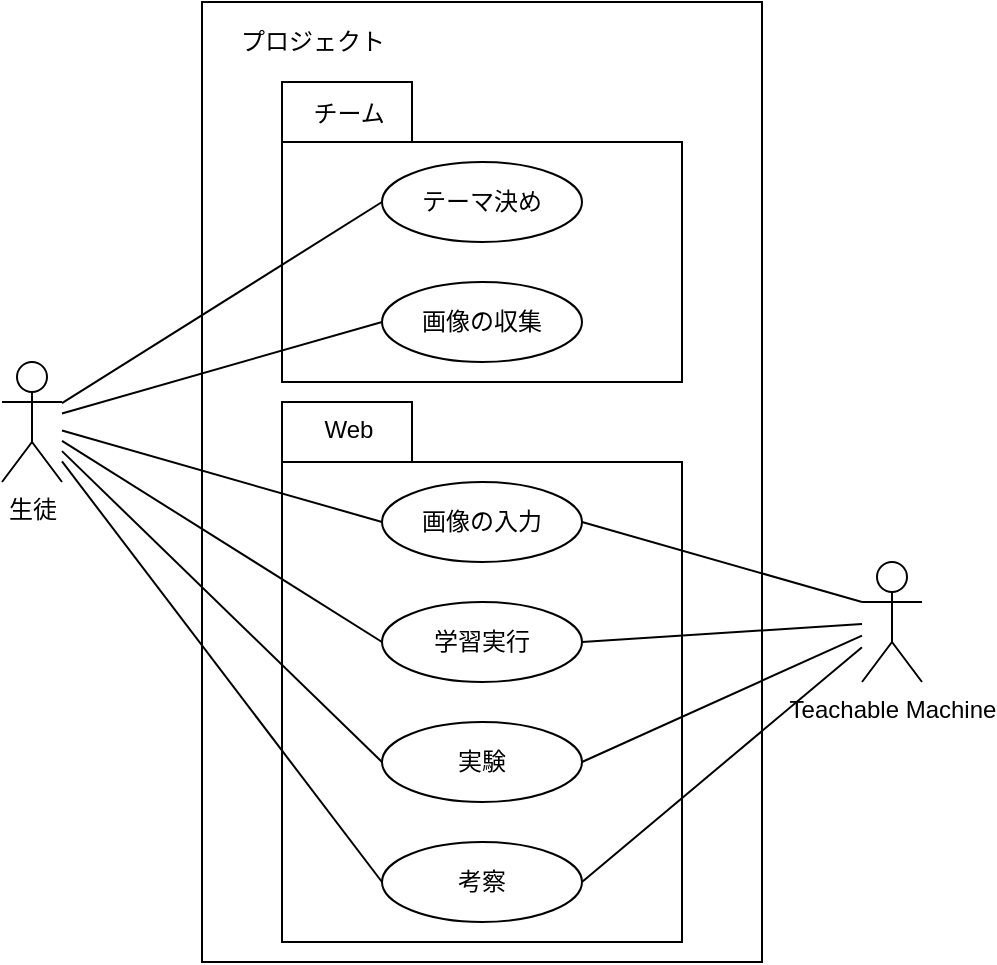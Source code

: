 <mxfile version="13.4.5" type="device"><diagram id="x_y5S8pQO-tn-fxhovhy" name="ページ1"><mxGraphModel dx="1326" dy="768" grid="1" gridSize="10" guides="1" tooltips="1" connect="1" arrows="1" fold="1" page="1" pageScale="1" pageWidth="827" pageHeight="1169" math="0" shadow="0"><root><mxCell id="0"/><mxCell id="1" parent="0"/><mxCell id="sXrBSmJzqpQn0lXOuVJI-9" value="" style="shape=folder;fontStyle=1;tabWidth=65;tabHeight=30;tabPosition=left;html=1;boundedLbl=1;fillColor=none;" vertex="1" parent="1"><mxGeometry x="240" y="260" width="200" height="150" as="geometry"/></mxCell><mxCell id="3Cg5c_On5KP_tCkEuw-A-31" value="" style="rounded=0;whiteSpace=wrap;html=1;fillColor=none;" parent="1" vertex="1"><mxGeometry x="200" y="220" width="280" height="480" as="geometry"/></mxCell><mxCell id="sXrBSmJzqpQn0lXOuVJI-11" value="" style="shape=folder;fontStyle=1;tabWidth=65;tabHeight=30;tabPosition=left;html=1;boundedLbl=1;fillColor=none;" vertex="1" parent="1"><mxGeometry x="240" y="420" width="200" height="270" as="geometry"/></mxCell><mxCell id="3Cg5c_On5KP_tCkEuw-A-2" value="生徒" style="shape=umlActor;verticalLabelPosition=bottom;verticalAlign=top;html=1;outlineConnect=0;" parent="1" vertex="1"><mxGeometry x="100" y="400" width="30" height="60" as="geometry"/></mxCell><mxCell id="3Cg5c_On5KP_tCkEuw-A-21" value="テーマ決め" style="ellipse;whiteSpace=wrap;html=1;align=center;" parent="1" vertex="1"><mxGeometry x="290" y="300" width="100" height="40" as="geometry"/></mxCell><mxCell id="3Cg5c_On5KP_tCkEuw-A-32" value="プロジェクト" style="text;html=1;align=center;verticalAlign=middle;resizable=0;points=[];autosize=1;strokeColor=none;fillColor=none;" parent="1" vertex="1"><mxGeometry x="210" y="230" width="90" height="20" as="geometry"/></mxCell><mxCell id="3Cg5c_On5KP_tCkEuw-A-40" value="" style="endArrow=none;html=1;rounded=0;entryX=0;entryY=0.5;entryDx=0;entryDy=0;" parent="1" source="3Cg5c_On5KP_tCkEuw-A-2" target="3Cg5c_On5KP_tCkEuw-A-21" edge="1"><mxGeometry width="50" height="50" relative="1" as="geometry"><mxPoint x="160" y="460" as="sourcePoint"/><mxPoint x="290" y="300" as="targetPoint"/></mxGeometry></mxCell><mxCell id="3Cg5c_On5KP_tCkEuw-A-44" value="画像の収集" style="ellipse;whiteSpace=wrap;html=1;align=center;" parent="1" vertex="1"><mxGeometry x="290" y="360" width="100" height="40" as="geometry"/></mxCell><mxCell id="3Cg5c_On5KP_tCkEuw-A-45" value="" style="endArrow=none;html=1;rounded=0;entryX=0;entryY=0.5;entryDx=0;entryDy=0;" parent="1" source="3Cg5c_On5KP_tCkEuw-A-2" target="3Cg5c_On5KP_tCkEuw-A-44" edge="1"><mxGeometry width="50" height="50" relative="1" as="geometry"><mxPoint x="170" y="400" as="sourcePoint"/><mxPoint x="70" y="480" as="targetPoint"/></mxGeometry></mxCell><mxCell id="sXrBSmJzqpQn0lXOuVJI-4" value="画像の入力" style="ellipse;whiteSpace=wrap;html=1;align=center;" vertex="1" parent="1"><mxGeometry x="290" y="460" width="100" height="40" as="geometry"/></mxCell><mxCell id="sXrBSmJzqpQn0lXOuVJI-7" value="学習実行" style="ellipse;whiteSpace=wrap;html=1;align=center;" vertex="1" parent="1"><mxGeometry x="290" y="520" width="100" height="40" as="geometry"/></mxCell><mxCell id="sXrBSmJzqpQn0lXOuVJI-8" value="実験" style="ellipse;whiteSpace=wrap;html=1;align=center;" vertex="1" parent="1"><mxGeometry x="290" y="580" width="100" height="40" as="geometry"/></mxCell><mxCell id="sXrBSmJzqpQn0lXOuVJI-10" value="チーム" style="text;html=1;align=center;verticalAlign=middle;resizable=0;points=[];autosize=1;strokeColor=none;fillColor=none;rounded=1;" vertex="1" parent="1"><mxGeometry x="248" y="266" width="50" height="20" as="geometry"/></mxCell><mxCell id="sXrBSmJzqpQn0lXOuVJI-12" value="Web" style="text;html=1;align=center;verticalAlign=middle;resizable=0;points=[];autosize=1;strokeColor=none;fillColor=none;rounded=1;" vertex="1" parent="1"><mxGeometry x="253" y="424" width="40" height="20" as="geometry"/></mxCell><mxCell id="sXrBSmJzqpQn0lXOuVJI-13" value="Teachable Machine" style="shape=umlActor;verticalLabelPosition=bottom;verticalAlign=top;html=1;outlineConnect=0;" vertex="1" parent="1"><mxGeometry x="530" y="500" width="30" height="60" as="geometry"/></mxCell><mxCell id="sXrBSmJzqpQn0lXOuVJI-14" value="" style="endArrow=none;html=1;rounded=0;entryX=1;entryY=0.5;entryDx=0;entryDy=0;exitX=0;exitY=0.333;exitDx=0;exitDy=0;exitPerimeter=0;" edge="1" parent="1" source="sXrBSmJzqpQn0lXOuVJI-13" target="sXrBSmJzqpQn0lXOuVJI-4"><mxGeometry width="50" height="50" relative="1" as="geometry"><mxPoint x="490" y="520" as="sourcePoint"/><mxPoint x="740" y="329.71" as="targetPoint"/></mxGeometry></mxCell><mxCell id="sXrBSmJzqpQn0lXOuVJI-15" value="" style="endArrow=none;html=1;rounded=0;entryX=1;entryY=0.5;entryDx=0;entryDy=0;" edge="1" parent="1" source="sXrBSmJzqpQn0lXOuVJI-13" target="sXrBSmJzqpQn0lXOuVJI-7"><mxGeometry width="50" height="50" relative="1" as="geometry"><mxPoint x="520" y="660" as="sourcePoint"/><mxPoint x="400" y="490" as="targetPoint"/></mxGeometry></mxCell><mxCell id="sXrBSmJzqpQn0lXOuVJI-16" value="" style="endArrow=none;html=1;rounded=0;entryX=1;entryY=0.5;entryDx=0;entryDy=0;" edge="1" parent="1" source="sXrBSmJzqpQn0lXOuVJI-13" target="sXrBSmJzqpQn0lXOuVJI-8"><mxGeometry width="50" height="50" relative="1" as="geometry"><mxPoint x="630" y="640.004" as="sourcePoint"/><mxPoint x="500" y="648.97" as="targetPoint"/></mxGeometry></mxCell><mxCell id="sXrBSmJzqpQn0lXOuVJI-17" value="" style="endArrow=none;html=1;rounded=0;exitX=0;exitY=0.5;exitDx=0;exitDy=0;" edge="1" parent="1" source="sXrBSmJzqpQn0lXOuVJI-4" target="3Cg5c_On5KP_tCkEuw-A-2"><mxGeometry width="50" height="50" relative="1" as="geometry"><mxPoint x="540" y="601.034" as="sourcePoint"/><mxPoint x="410" y="610" as="targetPoint"/></mxGeometry></mxCell><mxCell id="sXrBSmJzqpQn0lXOuVJI-18" value="" style="endArrow=none;html=1;rounded=0;exitX=0;exitY=0.5;exitDx=0;exitDy=0;" edge="1" parent="1" source="sXrBSmJzqpQn0lXOuVJI-7" target="3Cg5c_On5KP_tCkEuw-A-2"><mxGeometry width="50" height="50" relative="1" as="geometry"><mxPoint x="550" y="611.034" as="sourcePoint"/><mxPoint x="420" y="620" as="targetPoint"/></mxGeometry></mxCell><mxCell id="sXrBSmJzqpQn0lXOuVJI-19" value="" style="endArrow=none;html=1;rounded=0;exitX=0;exitY=0.5;exitDx=0;exitDy=0;" edge="1" parent="1" source="sXrBSmJzqpQn0lXOuVJI-8" target="3Cg5c_On5KP_tCkEuw-A-2"><mxGeometry width="50" height="50" relative="1" as="geometry"><mxPoint x="560" y="621.034" as="sourcePoint"/><mxPoint x="430" y="630" as="targetPoint"/></mxGeometry></mxCell><mxCell id="sXrBSmJzqpQn0lXOuVJI-20" value="考察" style="ellipse;whiteSpace=wrap;html=1;align=center;" vertex="1" parent="1"><mxGeometry x="290" y="640" width="100" height="40" as="geometry"/></mxCell><mxCell id="sXrBSmJzqpQn0lXOuVJI-21" value="" style="endArrow=none;html=1;entryX=0;entryY=0.5;entryDx=0;entryDy=0;" edge="1" parent="1" source="3Cg5c_On5KP_tCkEuw-A-2" target="sXrBSmJzqpQn0lXOuVJI-20"><mxGeometry width="50" height="50" relative="1" as="geometry"><mxPoint x="390" y="420" as="sourcePoint"/><mxPoint x="440" y="370" as="targetPoint"/></mxGeometry></mxCell><mxCell id="sXrBSmJzqpQn0lXOuVJI-22" value="" style="endArrow=none;html=1;entryX=1;entryY=0.5;entryDx=0;entryDy=0;" edge="1" parent="1" source="sXrBSmJzqpQn0lXOuVJI-13" target="sXrBSmJzqpQn0lXOuVJI-20"><mxGeometry width="50" height="50" relative="1" as="geometry"><mxPoint x="610" y="680" as="sourcePoint"/><mxPoint x="300" y="670" as="targetPoint"/></mxGeometry></mxCell></root></mxGraphModel></diagram></mxfile>